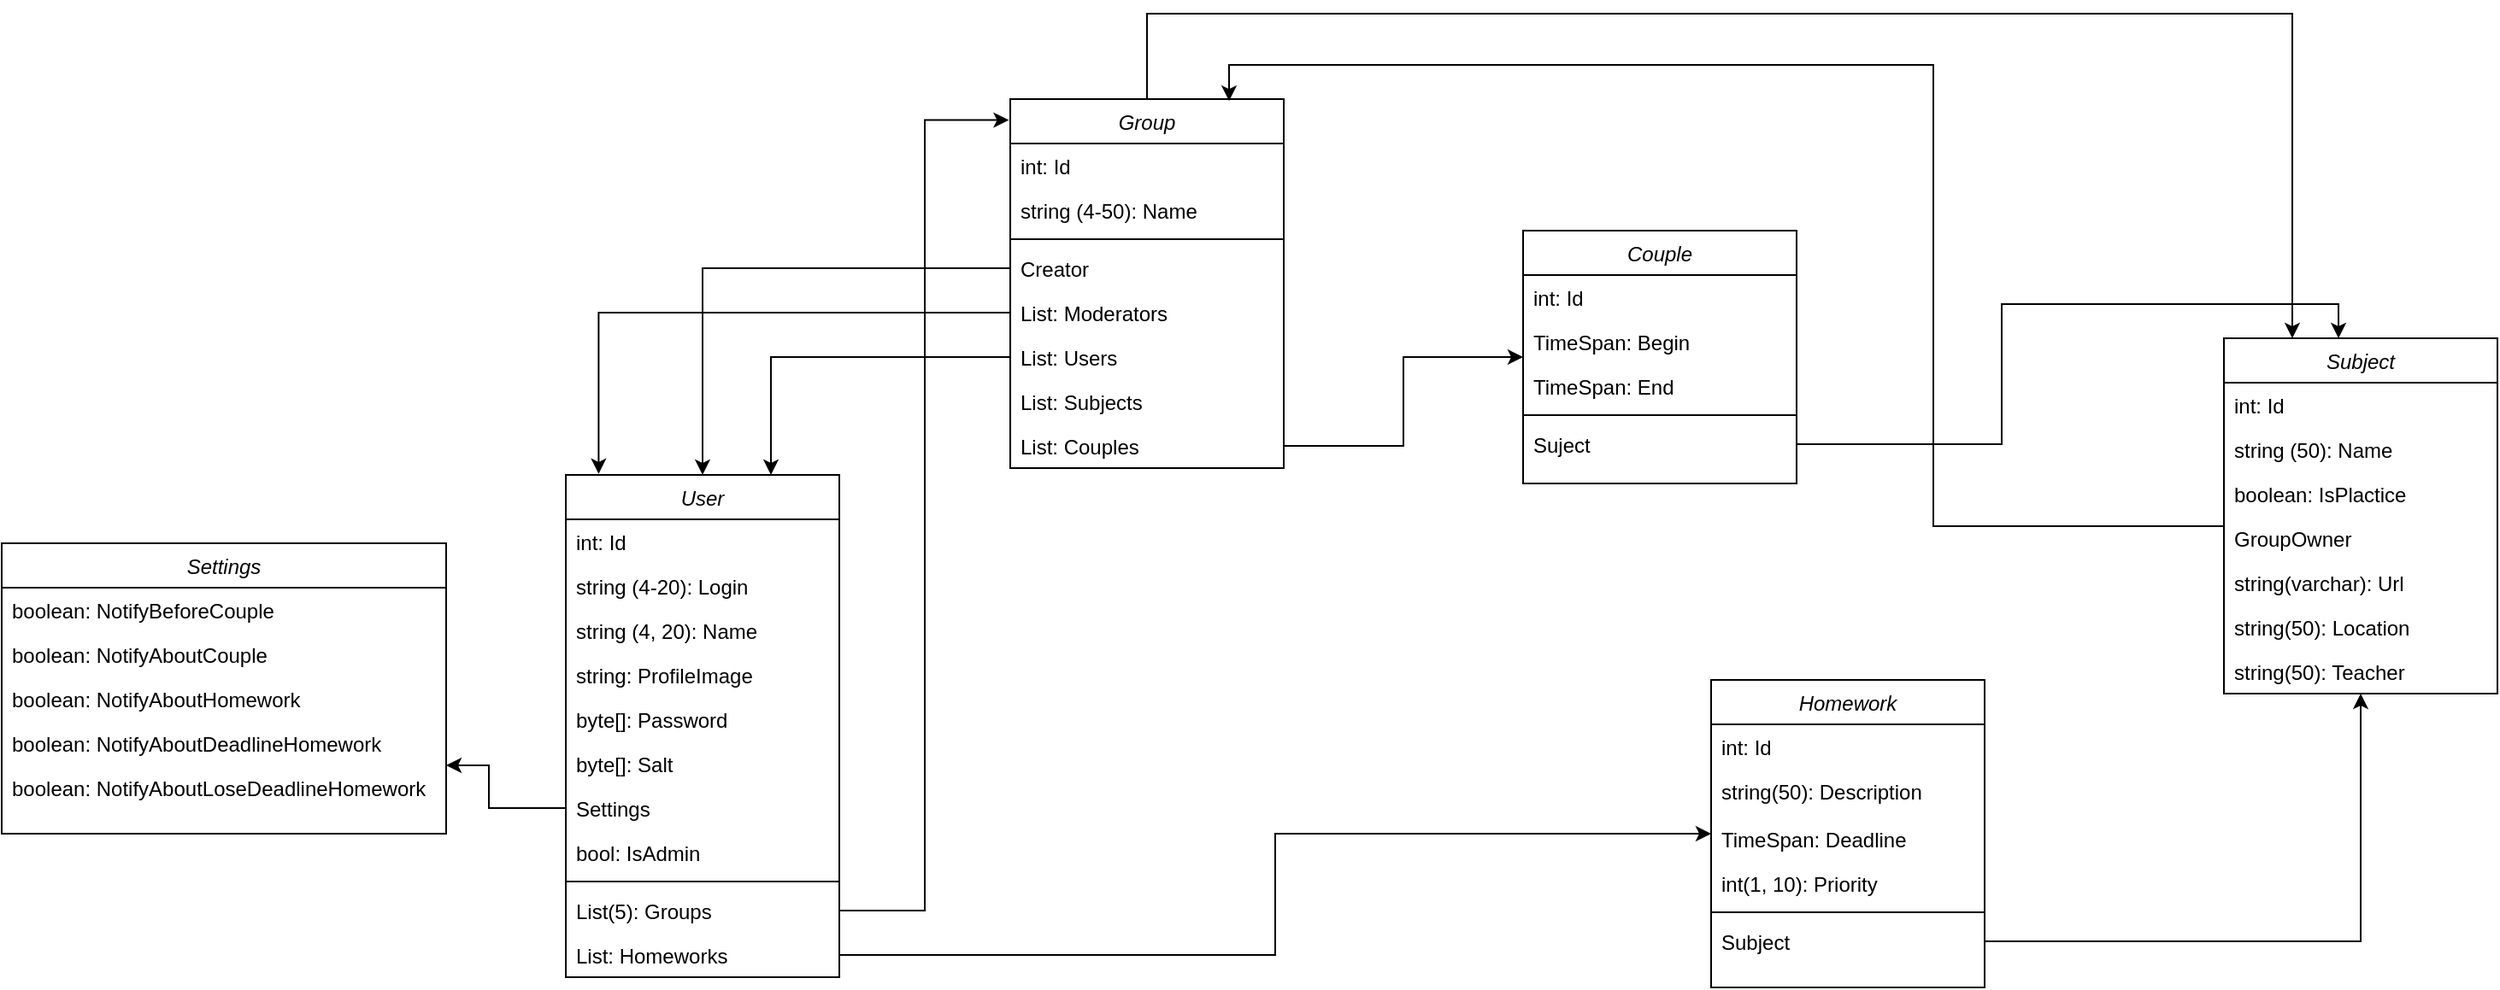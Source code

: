<mxfile version="19.0.3" type="device" pages="2"><diagram id="C5RBs43oDa-KdzZeNtuy" name="Models"><mxGraphModel dx="2997" dy="1363" grid="1" gridSize="10" guides="1" tooltips="1" connect="1" arrows="1" fold="1" page="1" pageScale="1" pageWidth="827" pageHeight="1169" math="0" shadow="0"><root><mxCell id="WIyWlLk6GJQsqaUBKTNV-0"/><mxCell id="WIyWlLk6GJQsqaUBKTNV-1" parent="WIyWlLk6GJQsqaUBKTNV-0"/><mxCell id="yEk_lIOQrv3IRqc7JRg3-6" value="User" style="swimlane;fontStyle=2;align=center;verticalAlign=top;childLayout=stackLayout;horizontal=1;startSize=26;horizontalStack=0;resizeParent=1;resizeLast=0;collapsible=1;marginBottom=0;rounded=0;shadow=0;strokeWidth=1;" parent="WIyWlLk6GJQsqaUBKTNV-1" vertex="1"><mxGeometry x="200" y="390" width="160" height="294" as="geometry"><mxRectangle x="200" y="390" width="160" height="26" as="alternateBounds"/></mxGeometry></mxCell><mxCell id="yusDoFzXJpqcgo4G5azT-31" value="int: Id" style="text;align=left;verticalAlign=top;spacingLeft=4;spacingRight=4;overflow=hidden;rotatable=0;points=[[0,0.5],[1,0.5]];portConstraint=eastwest;" parent="yEk_lIOQrv3IRqc7JRg3-6" vertex="1"><mxGeometry y="26" width="160" height="26" as="geometry"/></mxCell><mxCell id="yusDoFzXJpqcgo4G5azT-0" value="string (4-20): Login" style="text;align=left;verticalAlign=top;spacingLeft=4;spacingRight=4;overflow=hidden;rotatable=0;points=[[0,0.5],[1,0.5]];portConstraint=eastwest;" parent="yEk_lIOQrv3IRqc7JRg3-6" vertex="1"><mxGeometry y="52" width="160" height="26" as="geometry"/></mxCell><mxCell id="yEk_lIOQrv3IRqc7JRg3-7" value="string (4, 20): Name" style="text;align=left;verticalAlign=top;spacingLeft=4;spacingRight=4;overflow=hidden;rotatable=0;points=[[0,0.5],[1,0.5]];portConstraint=eastwest;" parent="yEk_lIOQrv3IRqc7JRg3-6" vertex="1"><mxGeometry y="78" width="160" height="26" as="geometry"/></mxCell><mxCell id="yusDoFzXJpqcgo4G5azT-2" value="string: ProfileImage" style="text;align=left;verticalAlign=top;spacingLeft=4;spacingRight=4;overflow=hidden;rotatable=0;points=[[0,0.5],[1,0.5]];portConstraint=eastwest;" parent="yEk_lIOQrv3IRqc7JRg3-6" vertex="1"><mxGeometry y="104" width="160" height="26" as="geometry"/></mxCell><mxCell id="yusDoFzXJpqcgo4G5azT-1" value="byte[]: Password" style="text;align=left;verticalAlign=top;spacingLeft=4;spacingRight=4;overflow=hidden;rotatable=0;points=[[0,0.5],[1,0.5]];portConstraint=eastwest;" parent="yEk_lIOQrv3IRqc7JRg3-6" vertex="1"><mxGeometry y="130" width="160" height="26" as="geometry"/></mxCell><mxCell id="yusDoFzXJpqcgo4G5azT-3" value="byte[]: Salt" style="text;align=left;verticalAlign=top;spacingLeft=4;spacingRight=4;overflow=hidden;rotatable=0;points=[[0,0.5],[1,0.5]];portConstraint=eastwest;" parent="yEk_lIOQrv3IRqc7JRg3-6" vertex="1"><mxGeometry y="156" width="160" height="26" as="geometry"/></mxCell><mxCell id="yusDoFzXJpqcgo4G5azT-4" value="Settings" style="text;align=left;verticalAlign=top;spacingLeft=4;spacingRight=4;overflow=hidden;rotatable=0;points=[[0,0.5],[1,0.5]];portConstraint=eastwest;" parent="yEk_lIOQrv3IRqc7JRg3-6" vertex="1"><mxGeometry y="182" width="160" height="26" as="geometry"/></mxCell><mxCell id="XwPHuUzH9Fb6vUN_SvJF-0" value="bool: IsAdmin" style="text;align=left;verticalAlign=top;spacingLeft=4;spacingRight=4;overflow=hidden;rotatable=0;points=[[0,0.5],[1,0.5]];portConstraint=eastwest;" parent="yEk_lIOQrv3IRqc7JRg3-6" vertex="1"><mxGeometry y="208" width="160" height="26" as="geometry"/></mxCell><mxCell id="yEk_lIOQrv3IRqc7JRg3-10" value="" style="line;html=1;strokeWidth=1;align=left;verticalAlign=middle;spacingTop=-1;spacingLeft=3;spacingRight=3;rotatable=0;labelPosition=right;points=[];portConstraint=eastwest;" parent="yEk_lIOQrv3IRqc7JRg3-6" vertex="1"><mxGeometry y="234" width="160" height="8" as="geometry"/></mxCell><mxCell id="yEk_lIOQrv3IRqc7JRg3-11" value="List(5): Groups" style="text;align=left;verticalAlign=top;spacingLeft=4;spacingRight=4;overflow=hidden;rotatable=0;points=[[0,0.5],[1,0.5]];portConstraint=eastwest;" parent="yEk_lIOQrv3IRqc7JRg3-6" vertex="1"><mxGeometry y="242" width="160" height="26" as="geometry"/></mxCell><mxCell id="yusDoFzXJpqcgo4G5azT-5" value="List: Homeworks" style="text;align=left;verticalAlign=top;spacingLeft=4;spacingRight=4;overflow=hidden;rotatable=0;points=[[0,0.5],[1,0.5]];portConstraint=eastwest;" parent="yEk_lIOQrv3IRqc7JRg3-6" vertex="1"><mxGeometry y="268" width="160" height="26" as="geometry"/></mxCell><mxCell id="yusDoFzXJpqcgo4G5azT-7" value="Group" style="swimlane;fontStyle=2;align=center;verticalAlign=top;childLayout=stackLayout;horizontal=1;startSize=26;horizontalStack=0;resizeParent=1;resizeLast=0;collapsible=1;marginBottom=0;rounded=0;shadow=0;strokeWidth=1;" parent="WIyWlLk6GJQsqaUBKTNV-1" vertex="1"><mxGeometry x="460" y="170" width="160" height="216" as="geometry"><mxRectangle x="200" y="390" width="160" height="26" as="alternateBounds"/></mxGeometry></mxCell><mxCell id="yusDoFzXJpqcgo4G5azT-33" value="int: Id" style="text;align=left;verticalAlign=top;spacingLeft=4;spacingRight=4;overflow=hidden;rotatable=0;points=[[0,0.5],[1,0.5]];portConstraint=eastwest;" parent="yusDoFzXJpqcgo4G5azT-7" vertex="1"><mxGeometry y="26" width="160" height="26" as="geometry"/></mxCell><mxCell id="yusDoFzXJpqcgo4G5azT-8" value="string (4-50): Name" style="text;align=left;verticalAlign=top;spacingLeft=4;spacingRight=4;overflow=hidden;rotatable=0;points=[[0,0.5],[1,0.5]];portConstraint=eastwest;" parent="yusDoFzXJpqcgo4G5azT-7" vertex="1"><mxGeometry y="52" width="160" height="26" as="geometry"/></mxCell><mxCell id="yusDoFzXJpqcgo4G5azT-14" value="" style="line;html=1;strokeWidth=1;align=left;verticalAlign=middle;spacingTop=-1;spacingLeft=3;spacingRight=3;rotatable=0;labelPosition=right;points=[];portConstraint=eastwest;" parent="yusDoFzXJpqcgo4G5azT-7" vertex="1"><mxGeometry y="78" width="160" height="8" as="geometry"/></mxCell><mxCell id="2oSEmrn8wt5fTNt0HsWX-0" value="Creator" style="text;align=left;verticalAlign=top;spacingLeft=4;spacingRight=4;overflow=hidden;rotatable=0;points=[[0,0.5],[1,0.5]];portConstraint=eastwest;" parent="yusDoFzXJpqcgo4G5azT-7" vertex="1"><mxGeometry y="86" width="160" height="26" as="geometry"/></mxCell><mxCell id="yusDoFzXJpqcgo4G5azT-16" value="List: Moderators" style="text;align=left;verticalAlign=top;spacingLeft=4;spacingRight=4;overflow=hidden;rotatable=0;points=[[0,0.5],[1,0.5]];portConstraint=eastwest;" parent="yusDoFzXJpqcgo4G5azT-7" vertex="1"><mxGeometry y="112" width="160" height="26" as="geometry"/></mxCell><mxCell id="yusDoFzXJpqcgo4G5azT-34" value="List: Users" style="text;align=left;verticalAlign=top;spacingLeft=4;spacingRight=4;overflow=hidden;rotatable=0;points=[[0,0.5],[1,0.5]];portConstraint=eastwest;" parent="yusDoFzXJpqcgo4G5azT-7" vertex="1"><mxGeometry y="138" width="160" height="26" as="geometry"/></mxCell><mxCell id="2oSEmrn8wt5fTNt0HsWX-13" value="List: Subjects" style="text;align=left;verticalAlign=top;spacingLeft=4;spacingRight=4;overflow=hidden;rotatable=0;points=[[0,0.5],[1,0.5]];portConstraint=eastwest;" parent="yusDoFzXJpqcgo4G5azT-7" vertex="1"><mxGeometry y="164" width="160" height="26" as="geometry"/></mxCell><mxCell id="yusDoFzXJpqcgo4G5azT-35" value="List: Couples" style="text;align=left;verticalAlign=top;spacingLeft=4;spacingRight=4;overflow=hidden;rotatable=0;points=[[0,0.5],[1,0.5]];portConstraint=eastwest;" parent="yusDoFzXJpqcgo4G5azT-7" vertex="1"><mxGeometry y="190" width="160" height="26" as="geometry"/></mxCell><mxCell id="yusDoFzXJpqcgo4G5azT-18" style="edgeStyle=orthogonalEdgeStyle;rounded=0;orthogonalLoop=1;jettySize=auto;html=1;entryX=-0.005;entryY=0.057;entryDx=0;entryDy=0;entryPerimeter=0;" parent="WIyWlLk6GJQsqaUBKTNV-1" source="yEk_lIOQrv3IRqc7JRg3-11" target="yusDoFzXJpqcgo4G5azT-7" edge="1"><mxGeometry relative="1" as="geometry"/></mxCell><mxCell id="yusDoFzXJpqcgo4G5azT-19" value="Homework" style="swimlane;fontStyle=2;align=center;verticalAlign=top;childLayout=stackLayout;horizontal=1;startSize=26;horizontalStack=0;resizeParent=1;resizeLast=0;collapsible=1;marginBottom=0;rounded=0;shadow=0;strokeWidth=1;" parent="WIyWlLk6GJQsqaUBKTNV-1" vertex="1"><mxGeometry x="870" y="510" width="160" height="180" as="geometry"><mxRectangle x="200" y="390" width="160" height="26" as="alternateBounds"/></mxGeometry></mxCell><mxCell id="yusDoFzXJpqcgo4G5azT-24" value="int: Id" style="text;align=left;verticalAlign=top;spacingLeft=4;spacingRight=4;overflow=hidden;rotatable=0;points=[[0,0.5],[1,0.5]];portConstraint=eastwest;" parent="yusDoFzXJpqcgo4G5azT-19" vertex="1"><mxGeometry y="26" width="160" height="26" as="geometry"/></mxCell><mxCell id="yusDoFzXJpqcgo4G5azT-58" value="string(50): Description" style="text;align=left;verticalAlign=top;spacingLeft=4;spacingRight=4;overflow=hidden;rotatable=0;points=[[0,0.5],[1,0.5]];portConstraint=eastwest;" parent="yusDoFzXJpqcgo4G5azT-19" vertex="1"><mxGeometry y="52" width="160" height="28" as="geometry"/></mxCell><mxCell id="yusDoFzXJpqcgo4G5azT-59" value="TimeSpan: Deadline" style="text;align=left;verticalAlign=top;spacingLeft=4;spacingRight=4;overflow=hidden;rotatable=0;points=[[0,0.5],[1,0.5]];portConstraint=eastwest;" parent="yusDoFzXJpqcgo4G5azT-19" vertex="1"><mxGeometry y="80" width="160" height="26" as="geometry"/></mxCell><mxCell id="yusDoFzXJpqcgo4G5azT-60" value="int(1, 10): Priority" style="text;align=left;verticalAlign=top;spacingLeft=4;spacingRight=4;overflow=hidden;rotatable=0;points=[[0,0.5],[1,0.5]];portConstraint=eastwest;" parent="yusDoFzXJpqcgo4G5azT-19" vertex="1"><mxGeometry y="106" width="160" height="26" as="geometry"/></mxCell><mxCell id="yusDoFzXJpqcgo4G5azT-26" value="" style="line;html=1;strokeWidth=1;align=left;verticalAlign=middle;spacingTop=-1;spacingLeft=3;spacingRight=3;rotatable=0;labelPosition=right;points=[];portConstraint=eastwest;" parent="yusDoFzXJpqcgo4G5azT-19" vertex="1"><mxGeometry y="132" width="160" height="8" as="geometry"/></mxCell><mxCell id="yusDoFzXJpqcgo4G5azT-28" value="Subject" style="text;align=left;verticalAlign=top;spacingLeft=4;spacingRight=4;overflow=hidden;rotatable=0;points=[[0,0.5],[1,0.5]];portConstraint=eastwest;" parent="yusDoFzXJpqcgo4G5azT-19" vertex="1"><mxGeometry y="140" width="160" height="26" as="geometry"/></mxCell><mxCell id="yusDoFzXJpqcgo4G5azT-30" style="edgeStyle=orthogonalEdgeStyle;rounded=0;orthogonalLoop=1;jettySize=auto;html=1;" parent="WIyWlLk6GJQsqaUBKTNV-1" source="yusDoFzXJpqcgo4G5azT-5" target="yusDoFzXJpqcgo4G5azT-19" edge="1"><mxGeometry relative="1" as="geometry"/></mxCell><mxCell id="yusDoFzXJpqcgo4G5azT-37" value="Couple" style="swimlane;fontStyle=2;align=center;verticalAlign=top;childLayout=stackLayout;horizontal=1;startSize=26;horizontalStack=0;resizeParent=1;resizeLast=0;collapsible=1;marginBottom=0;rounded=0;shadow=0;strokeWidth=1;" parent="WIyWlLk6GJQsqaUBKTNV-1" vertex="1"><mxGeometry x="760" y="247" width="160" height="148" as="geometry"><mxRectangle x="200" y="390" width="160" height="26" as="alternateBounds"/></mxGeometry></mxCell><mxCell id="yusDoFzXJpqcgo4G5azT-38" value="int: Id" style="text;align=left;verticalAlign=top;spacingLeft=4;spacingRight=4;overflow=hidden;rotatable=0;points=[[0,0.5],[1,0.5]];portConstraint=eastwest;" parent="yusDoFzXJpqcgo4G5azT-37" vertex="1"><mxGeometry y="26" width="160" height="26" as="geometry"/></mxCell><mxCell id="yusDoFzXJpqcgo4G5azT-39" value="TimeSpan: Begin" style="text;align=left;verticalAlign=top;spacingLeft=4;spacingRight=4;overflow=hidden;rotatable=0;points=[[0,0.5],[1,0.5]];portConstraint=eastwest;" parent="yusDoFzXJpqcgo4G5azT-37" vertex="1"><mxGeometry y="52" width="160" height="26" as="geometry"/></mxCell><mxCell id="yusDoFzXJpqcgo4G5azT-46" value="TimeSpan: End" style="text;align=left;verticalAlign=top;spacingLeft=4;spacingRight=4;overflow=hidden;rotatable=0;points=[[0,0.5],[1,0.5]];portConstraint=eastwest;" parent="yusDoFzXJpqcgo4G5azT-37" vertex="1"><mxGeometry y="78" width="160" height="26" as="geometry"/></mxCell><mxCell id="yusDoFzXJpqcgo4G5azT-40" value="" style="line;html=1;strokeWidth=1;align=left;verticalAlign=middle;spacingTop=-1;spacingLeft=3;spacingRight=3;rotatable=0;labelPosition=right;points=[];portConstraint=eastwest;" parent="yusDoFzXJpqcgo4G5azT-37" vertex="1"><mxGeometry y="104" width="160" height="8" as="geometry"/></mxCell><mxCell id="yusDoFzXJpqcgo4G5azT-43" value="Suject" style="text;align=left;verticalAlign=top;spacingLeft=4;spacingRight=4;overflow=hidden;rotatable=0;points=[[0,0.5],[1,0.5]];portConstraint=eastwest;" parent="yusDoFzXJpqcgo4G5azT-37" vertex="1"><mxGeometry y="112" width="160" height="26" as="geometry"/></mxCell><mxCell id="yusDoFzXJpqcgo4G5azT-45" style="edgeStyle=orthogonalEdgeStyle;rounded=0;orthogonalLoop=1;jettySize=auto;html=1;" parent="WIyWlLk6GJQsqaUBKTNV-1" source="yusDoFzXJpqcgo4G5azT-35" target="yusDoFzXJpqcgo4G5azT-37" edge="1"><mxGeometry relative="1" as="geometry"/></mxCell><mxCell id="yusDoFzXJpqcgo4G5azT-47" style="edgeStyle=orthogonalEdgeStyle;rounded=0;orthogonalLoop=1;jettySize=auto;html=1;entryX=0.12;entryY=-0.002;entryDx=0;entryDy=0;entryPerimeter=0;" parent="WIyWlLk6GJQsqaUBKTNV-1" source="yusDoFzXJpqcgo4G5azT-16" target="yEk_lIOQrv3IRqc7JRg3-6" edge="1"><mxGeometry relative="1" as="geometry"/></mxCell><mxCell id="yusDoFzXJpqcgo4G5azT-48" style="edgeStyle=orthogonalEdgeStyle;rounded=0;orthogonalLoop=1;jettySize=auto;html=1;entryX=0.75;entryY=0;entryDx=0;entryDy=0;" parent="WIyWlLk6GJQsqaUBKTNV-1" source="yusDoFzXJpqcgo4G5azT-34" target="yEk_lIOQrv3IRqc7JRg3-6" edge="1"><mxGeometry relative="1" as="geometry"/></mxCell><mxCell id="yusDoFzXJpqcgo4G5azT-49" value="Subject" style="swimlane;fontStyle=2;align=center;verticalAlign=top;childLayout=stackLayout;horizontal=1;startSize=26;horizontalStack=0;resizeParent=1;resizeLast=0;collapsible=1;marginBottom=0;rounded=0;shadow=0;strokeWidth=1;" parent="WIyWlLk6GJQsqaUBKTNV-1" vertex="1"><mxGeometry x="1170" y="310" width="160" height="208" as="geometry"><mxRectangle x="200" y="390" width="160" height="26" as="alternateBounds"/></mxGeometry></mxCell><mxCell id="yusDoFzXJpqcgo4G5azT-50" value="int: Id" style="text;align=left;verticalAlign=top;spacingLeft=4;spacingRight=4;overflow=hidden;rotatable=0;points=[[0,0.5],[1,0.5]];portConstraint=eastwest;" parent="yusDoFzXJpqcgo4G5azT-49" vertex="1"><mxGeometry y="26" width="160" height="26" as="geometry"/></mxCell><mxCell id="yusDoFzXJpqcgo4G5azT-51" value="string (50): Name" style="text;align=left;verticalAlign=top;spacingLeft=4;spacingRight=4;overflow=hidden;rotatable=0;points=[[0,0.5],[1,0.5]];portConstraint=eastwest;" parent="yusDoFzXJpqcgo4G5azT-49" vertex="1"><mxGeometry y="52" width="160" height="26" as="geometry"/></mxCell><mxCell id="yusDoFzXJpqcgo4G5azT-57" value="boolean: IsPlactice" style="text;align=left;verticalAlign=top;spacingLeft=4;spacingRight=4;overflow=hidden;rotatable=0;points=[[0,0.5],[1,0.5]];portConstraint=eastwest;" parent="yusDoFzXJpqcgo4G5azT-49" vertex="1"><mxGeometry y="78" width="160" height="26" as="geometry"/></mxCell><mxCell id="2oSEmrn8wt5fTNt0HsWX-9" value="GroupOwner" style="text;align=left;verticalAlign=top;spacingLeft=4;spacingRight=4;overflow=hidden;rotatable=0;points=[[0,0.5],[1,0.5]];portConstraint=eastwest;" parent="yusDoFzXJpqcgo4G5azT-49" vertex="1"><mxGeometry y="104" width="160" height="26" as="geometry"/></mxCell><mxCell id="yusDoFzXJpqcgo4G5azT-52" value="string(varchar): Url" style="text;align=left;verticalAlign=top;spacingLeft=4;spacingRight=4;overflow=hidden;rotatable=0;points=[[0,0.5],[1,0.5]];portConstraint=eastwest;" parent="yusDoFzXJpqcgo4G5azT-49" vertex="1"><mxGeometry y="130" width="160" height="26" as="geometry"/></mxCell><mxCell id="2oSEmrn8wt5fTNt0HsWX-10" value="string(50): Location" style="text;align=left;verticalAlign=top;spacingLeft=4;spacingRight=4;overflow=hidden;rotatable=0;points=[[0,0.5],[1,0.5]];portConstraint=eastwest;" parent="yusDoFzXJpqcgo4G5azT-49" vertex="1"><mxGeometry y="156" width="160" height="26" as="geometry"/></mxCell><mxCell id="2oSEmrn8wt5fTNt0HsWX-12" value="string(50): Teacher" style="text;align=left;verticalAlign=top;spacingLeft=4;spacingRight=4;overflow=hidden;rotatable=0;points=[[0,0.5],[1,0.5]];portConstraint=eastwest;" parent="yusDoFzXJpqcgo4G5azT-49" vertex="1"><mxGeometry y="182" width="160" height="26" as="geometry"/></mxCell><mxCell id="yusDoFzXJpqcgo4G5azT-61" style="edgeStyle=orthogonalEdgeStyle;rounded=0;orthogonalLoop=1;jettySize=auto;html=1;" parent="WIyWlLk6GJQsqaUBKTNV-1" source="yusDoFzXJpqcgo4G5azT-28" target="yusDoFzXJpqcgo4G5azT-49" edge="1"><mxGeometry relative="1" as="geometry"><mxPoint x="1136.64" y="411.936" as="targetPoint"/></mxGeometry></mxCell><mxCell id="yusDoFzXJpqcgo4G5azT-63" value="Settings" style="swimlane;fontStyle=2;align=center;verticalAlign=top;childLayout=stackLayout;horizontal=1;startSize=26;horizontalStack=0;resizeParent=1;resizeLast=0;collapsible=1;marginBottom=0;rounded=0;shadow=0;strokeWidth=1;" parent="WIyWlLk6GJQsqaUBKTNV-1" vertex="1"><mxGeometry x="-130" y="430" width="260" height="170" as="geometry"><mxRectangle x="200" y="390" width="160" height="26" as="alternateBounds"/></mxGeometry></mxCell><mxCell id="yusDoFzXJpqcgo4G5azT-83" value="boolean: NotifyBeforeCouple" style="text;align=left;verticalAlign=top;spacingLeft=4;spacingRight=4;overflow=hidden;rotatable=0;points=[[0,0.5],[1,0.5]];portConstraint=eastwest;" parent="yusDoFzXJpqcgo4G5azT-63" vertex="1"><mxGeometry y="26" width="260" height="26" as="geometry"/></mxCell><mxCell id="yusDoFzXJpqcgo4G5azT-82" value="boolean: NotifyAboutCouple" style="text;align=left;verticalAlign=top;spacingLeft=4;spacingRight=4;overflow=hidden;rotatable=0;points=[[0,0.5],[1,0.5]];portConstraint=eastwest;" parent="yusDoFzXJpqcgo4G5azT-63" vertex="1"><mxGeometry y="52" width="260" height="26" as="geometry"/></mxCell><mxCell id="yusDoFzXJpqcgo4G5azT-81" value="boolean: NotifyAboutHomework" style="text;align=left;verticalAlign=top;spacingLeft=4;spacingRight=4;overflow=hidden;rotatable=0;points=[[0,0.5],[1,0.5]];portConstraint=eastwest;" parent="yusDoFzXJpqcgo4G5azT-63" vertex="1"><mxGeometry y="78" width="260" height="26" as="geometry"/></mxCell><mxCell id="yusDoFzXJpqcgo4G5azT-80" value="boolean: NotifyAboutDeadlineHomework" style="text;align=left;verticalAlign=top;spacingLeft=4;spacingRight=4;overflow=hidden;rotatable=0;points=[[0,0.5],[1,0.5]];portConstraint=eastwest;" parent="yusDoFzXJpqcgo4G5azT-63" vertex="1"><mxGeometry y="104" width="260" height="26" as="geometry"/></mxCell><mxCell id="yusDoFzXJpqcgo4G5azT-64" value="boolean: NotifyAboutLoseDeadlineHomework" style="text;align=left;verticalAlign=top;spacingLeft=4;spacingRight=4;overflow=hidden;rotatable=0;points=[[0,0.5],[1,0.5]];portConstraint=eastwest;" parent="yusDoFzXJpqcgo4G5azT-63" vertex="1"><mxGeometry y="130" width="260" height="26" as="geometry"/></mxCell><mxCell id="yusDoFzXJpqcgo4G5azT-75" style="edgeStyle=orthogonalEdgeStyle;rounded=0;orthogonalLoop=1;jettySize=auto;html=1;entryX=1;entryY=0;entryDx=0;entryDy=0;entryPerimeter=0;" parent="WIyWlLk6GJQsqaUBKTNV-1" source="yusDoFzXJpqcgo4G5azT-4" target="yusDoFzXJpqcgo4G5azT-64" edge="1"><mxGeometry relative="1" as="geometry"><mxPoint x="110" y="585" as="targetPoint"/><Array as="points"><mxPoint x="155" y="585"/><mxPoint x="155" y="560"/></Array></mxGeometry></mxCell><mxCell id="2oSEmrn8wt5fTNt0HsWX-1" style="edgeStyle=orthogonalEdgeStyle;rounded=0;orthogonalLoop=1;jettySize=auto;html=1;entryX=0.5;entryY=0;entryDx=0;entryDy=0;" parent="WIyWlLk6GJQsqaUBKTNV-1" source="2oSEmrn8wt5fTNt0HsWX-0" target="yEk_lIOQrv3IRqc7JRg3-6" edge="1"><mxGeometry relative="1" as="geometry"/></mxCell><mxCell id="2oSEmrn8wt5fTNt0HsWX-5" style="edgeStyle=orthogonalEdgeStyle;rounded=0;orthogonalLoop=1;jettySize=auto;html=1;entryX=0.419;entryY=0;entryDx=0;entryDy=0;entryPerimeter=0;" parent="WIyWlLk6GJQsqaUBKTNV-1" source="yusDoFzXJpqcgo4G5azT-43" target="yusDoFzXJpqcgo4G5azT-49" edge="1"><mxGeometry relative="1" as="geometry"><Array as="points"><mxPoint x="1040" y="372"/><mxPoint x="1040" y="290"/><mxPoint x="1237" y="290"/></Array></mxGeometry></mxCell><mxCell id="2oSEmrn8wt5fTNt0HsWX-11" style="edgeStyle=orthogonalEdgeStyle;rounded=0;orthogonalLoop=1;jettySize=auto;html=1;entryX=0.8;entryY=0.005;entryDx=0;entryDy=0;entryPerimeter=0;" parent="WIyWlLk6GJQsqaUBKTNV-1" source="2oSEmrn8wt5fTNt0HsWX-9" target="yusDoFzXJpqcgo4G5azT-7" edge="1"><mxGeometry relative="1" as="geometry"><Array as="points"><mxPoint x="1000" y="420"/><mxPoint x="1000" y="150"/><mxPoint x="588" y="150"/></Array></mxGeometry></mxCell><mxCell id="2oSEmrn8wt5fTNt0HsWX-14" style="edgeStyle=orthogonalEdgeStyle;rounded=0;orthogonalLoop=1;jettySize=auto;html=1;entryX=0.25;entryY=0;entryDx=0;entryDy=0;exitX=0.5;exitY=0;exitDx=0;exitDy=0;" parent="WIyWlLk6GJQsqaUBKTNV-1" source="yusDoFzXJpqcgo4G5azT-7" target="yusDoFzXJpqcgo4G5azT-49" edge="1"><mxGeometry relative="1" as="geometry"><Array as="points"><mxPoint x="540" y="120"/><mxPoint x="1210" y="120"/></Array></mxGeometry></mxCell></root></mxGraphModel></diagram><diagram id="IlpNsg7_JDu5tyx6d3mg" name="DAL DIagram"><mxGraphModel dx="3790" dy="779" grid="1" gridSize="10" guides="1" tooltips="1" connect="1" arrows="1" fold="1" page="1" pageScale="1" pageWidth="850" pageHeight="1100" math="0" shadow="0"><root><mxCell id="0"/><mxCell id="1" parent="0"/><mxCell id="w0FdjClVxvvdmwzHyriI-2" value="" style="edgeStyle=orthogonalEdgeStyle;rounded=0;orthogonalLoop=1;jettySize=auto;html=1;" edge="1" parent="1" source="5V67KoUilJ54sq3UZOAD-31" target="w0FdjClVxvvdmwzHyriI-1"><mxGeometry relative="1" as="geometry"/></mxCell><mxCell id="5V67KoUilJ54sq3UZOAD-31" value="EF" style="verticalAlign=top;align=left;spacingTop=8;spacingLeft=2;spacingRight=12;shape=cube;size=10;direction=south;fontStyle=4;html=1;" parent="1" vertex="1"><mxGeometry x="-1020" y="820" width="570" height="530" as="geometry"/></mxCell><mxCell id="5V67KoUilJ54sq3UZOAD-30" style="edgeStyle=orthogonalEdgeStyle;rounded=0;orthogonalLoop=1;jettySize=auto;html=1;" parent="1" source="5V67KoUilJ54sq3UZOAD-5" target="5V67KoUilJ54sq3UZOAD-9" edge="1"><mxGeometry relative="1" as="geometry"/></mxCell><mxCell id="5V67KoUilJ54sq3UZOAD-5" value="SheldueContext" style="swimlane;fontStyle=1;align=center;verticalAlign=top;childLayout=stackLayout;horizontal=1;startSize=26;horizontalStack=0;resizeParent=1;resizeParentMax=0;resizeLast=0;collapsible=1;marginBottom=0;" parent="1" vertex="1"><mxGeometry x="-825" y="860" width="210" height="190" as="geometry"/></mxCell><mxCell id="5V67KoUilJ54sq3UZOAD-6" value="+ Users: DbSet&lt;User&gt;" style="text;strokeColor=none;fillColor=none;align=left;verticalAlign=top;spacingLeft=4;spacingRight=4;overflow=hidden;rotatable=0;points=[[0,0.5],[1,0.5]];portConstraint=eastwest;" parent="5V67KoUilJ54sq3UZOAD-5" vertex="1"><mxGeometry y="26" width="210" height="26" as="geometry"/></mxCell><mxCell id="5V67KoUilJ54sq3UZOAD-26" value="+ Groups: DbSet&lt;Group&gt;" style="text;strokeColor=none;fillColor=none;align=left;verticalAlign=top;spacingLeft=4;spacingRight=4;overflow=hidden;rotatable=0;points=[[0,0.5],[1,0.5]];portConstraint=eastwest;" parent="5V67KoUilJ54sq3UZOAD-5" vertex="1"><mxGeometry y="52" width="210" height="26" as="geometry"/></mxCell><mxCell id="5V67KoUilJ54sq3UZOAD-27" value="+ Couples: DbSet&lt;Couple&gt;" style="text;strokeColor=none;fillColor=none;align=left;verticalAlign=top;spacingLeft=4;spacingRight=4;overflow=hidden;rotatable=0;points=[[0,0.5],[1,0.5]];portConstraint=eastwest;" parent="5V67KoUilJ54sq3UZOAD-5" vertex="1"><mxGeometry y="78" width="210" height="26" as="geometry"/></mxCell><mxCell id="5V67KoUilJ54sq3UZOAD-28" value="+ Subjects: DbSet&lt;Subject&gt;" style="text;strokeColor=none;fillColor=none;align=left;verticalAlign=top;spacingLeft=4;spacingRight=4;overflow=hidden;rotatable=0;points=[[0,0.5],[1,0.5]];portConstraint=eastwest;" parent="5V67KoUilJ54sq3UZOAD-5" vertex="1"><mxGeometry y="104" width="210" height="26" as="geometry"/></mxCell><mxCell id="5V67KoUilJ54sq3UZOAD-29" value="+ Homeworks: DbSet&lt;Homework&gt;" style="text;strokeColor=none;fillColor=none;align=left;verticalAlign=top;spacingLeft=4;spacingRight=4;overflow=hidden;rotatable=0;points=[[0,0.5],[1,0.5]];portConstraint=eastwest;" parent="5V67KoUilJ54sq3UZOAD-5" vertex="1"><mxGeometry y="130" width="210" height="26" as="geometry"/></mxCell><mxCell id="5V67KoUilJ54sq3UZOAD-7" value="" style="line;strokeWidth=1;fillColor=none;align=left;verticalAlign=middle;spacingTop=-1;spacingLeft=3;spacingRight=3;rotatable=0;labelPosition=right;points=[];portConstraint=eastwest;" parent="5V67KoUilJ54sq3UZOAD-5" vertex="1"><mxGeometry y="156" width="210" height="8" as="geometry"/></mxCell><mxCell id="5V67KoUilJ54sq3UZOAD-8" value="+ method(type): type" style="text;strokeColor=none;fillColor=none;align=left;verticalAlign=top;spacingLeft=4;spacingRight=4;overflow=hidden;rotatable=0;points=[[0,0.5],[1,0.5]];portConstraint=eastwest;" parent="5V67KoUilJ54sq3UZOAD-5" vertex="1"><mxGeometry y="164" width="210" height="26" as="geometry"/></mxCell><mxCell id="5V67KoUilJ54sq3UZOAD-9" value="EFCore" style="shape=folder;fontStyle=1;spacingTop=10;tabWidth=40;tabHeight=14;tabPosition=left;html=1;" parent="1" vertex="1"><mxGeometry x="-995" y="930" width="70" height="50" as="geometry"/></mxCell><mxCell id="5V67KoUilJ54sq3UZOAD-10" value="ContextFactory&lt;TDbContext&gt;" style="swimlane;fontStyle=1;align=center;verticalAlign=top;childLayout=stackLayout;horizontal=1;startSize=26;horizontalStack=0;resizeParent=1;resizeParentMax=0;resizeLast=0;collapsible=1;marginBottom=0;" parent="1" vertex="1"><mxGeometry x="-840" y="1110" width="300" height="86" as="geometry"/></mxCell><mxCell id="5V67KoUilJ54sq3UZOAD-11" value="+ ConnectionString: String" style="text;strokeColor=none;fillColor=none;align=left;verticalAlign=top;spacingLeft=4;spacingRight=4;overflow=hidden;rotatable=0;points=[[0,0.5],[1,0.5]];portConstraint=eastwest;" parent="5V67KoUilJ54sq3UZOAD-10" vertex="1"><mxGeometry y="26" width="300" height="26" as="geometry"/></mxCell><mxCell id="5V67KoUilJ54sq3UZOAD-12" value="" style="line;strokeWidth=1;fillColor=none;align=left;verticalAlign=middle;spacingTop=-1;spacingLeft=3;spacingRight=3;rotatable=0;labelPosition=right;points=[];portConstraint=eastwest;" parent="5V67KoUilJ54sq3UZOAD-10" vertex="1"><mxGeometry y="52" width="300" height="8" as="geometry"/></mxCell><mxCell id="5V67KoUilJ54sq3UZOAD-13" value="+ CreateOptions(): DbContextOptions&lt;TDbContext&gt;" style="text;strokeColor=none;fillColor=none;align=left;verticalAlign=top;spacingLeft=4;spacingRight=4;overflow=hidden;rotatable=0;points=[[0,0.5],[1,0.5]];portConstraint=eastwest;" parent="5V67KoUilJ54sq3UZOAD-10" vertex="1"><mxGeometry y="60" width="300" height="26" as="geometry"/></mxCell><mxCell id="5V67KoUilJ54sq3UZOAD-22" style="edgeStyle=orthogonalEdgeStyle;rounded=0;orthogonalLoop=1;jettySize=auto;html=1;" parent="1" source="5V67KoUilJ54sq3UZOAD-16" target="5V67KoUilJ54sq3UZOAD-10" edge="1"><mxGeometry relative="1" as="geometry"/></mxCell><mxCell id="5V67KoUilJ54sq3UZOAD-25" style="edgeStyle=orthogonalEdgeStyle;rounded=0;orthogonalLoop=1;jettySize=auto;html=1;" parent="1" source="5V67KoUilJ54sq3UZOAD-16" target="5V67KoUilJ54sq3UZOAD-23" edge="1"><mxGeometry relative="1" as="geometry"/></mxCell><mxCell id="5V67KoUilJ54sq3UZOAD-16" value="ScheduleSqlLiteFactory : ContextFactory&lt;ScheduleContext&gt;" style="swimlane;fontStyle=1;align=center;verticalAlign=top;childLayout=stackLayout;horizontal=1;startSize=26;horizontalStack=0;resizeParent=1;resizeParentMax=0;resizeLast=0;collapsible=1;marginBottom=0;" parent="1" vertex="1"><mxGeometry x="-875" y="1260" width="370" height="52" as="geometry"/></mxCell><mxCell id="5V67KoUilJ54sq3UZOAD-19" value="+ override CreateOptions(): DbContextOptions&lt;ScheduleContext&gt;" style="text;strokeColor=none;fillColor=none;align=left;verticalAlign=top;spacingLeft=4;spacingRight=4;overflow=hidden;rotatable=0;points=[[0,0.5],[1,0.5]];portConstraint=eastwest;" parent="5V67KoUilJ54sq3UZOAD-16" vertex="1"><mxGeometry y="26" width="370" height="26" as="geometry"/></mxCell><mxCell id="5V67KoUilJ54sq3UZOAD-23" value="EF SqlLite" style="shape=folder;fontStyle=1;spacingTop=10;tabWidth=40;tabHeight=14;tabPosition=left;html=1;" parent="1" vertex="1"><mxGeometry x="-995" y="1261" width="80" height="50" as="geometry"/></mxCell><mxCell id="w0FdjClVxvvdmwzHyriI-1" value="Models" style="verticalAlign=top;align=left;spacingTop=8;spacingLeft=2;spacingRight=12;shape=cube;size=10;direction=south;fontStyle=4;html=1;" vertex="1" parent="1"><mxGeometry x="-1740" y="10" width="1550" height="690" as="geometry"/></mxCell><mxCell id="Uie6FhtoaoW3AzCpUqBT-1" value="User" style="swimlane;fontStyle=2;align=center;verticalAlign=top;childLayout=stackLayout;horizontal=1;startSize=26;horizontalStack=0;resizeParent=1;resizeLast=0;collapsible=1;marginBottom=0;rounded=0;shadow=0;strokeWidth=1;" vertex="1" parent="1"><mxGeometry x="-1390" y="310" width="160" height="294" as="geometry"><mxRectangle x="200" y="390" width="160" height="26" as="alternateBounds"/></mxGeometry></mxCell><mxCell id="Uie6FhtoaoW3AzCpUqBT-2" value="int: Id" style="text;align=left;verticalAlign=top;spacingLeft=4;spacingRight=4;overflow=hidden;rotatable=0;points=[[0,0.5],[1,0.5]];portConstraint=eastwest;" vertex="1" parent="Uie6FhtoaoW3AzCpUqBT-1"><mxGeometry y="26" width="160" height="26" as="geometry"/></mxCell><mxCell id="Uie6FhtoaoW3AzCpUqBT-3" value="string (4-20): Login" style="text;align=left;verticalAlign=top;spacingLeft=4;spacingRight=4;overflow=hidden;rotatable=0;points=[[0,0.5],[1,0.5]];portConstraint=eastwest;" vertex="1" parent="Uie6FhtoaoW3AzCpUqBT-1"><mxGeometry y="52" width="160" height="26" as="geometry"/></mxCell><mxCell id="Uie6FhtoaoW3AzCpUqBT-4" value="string (4, 20): Name" style="text;align=left;verticalAlign=top;spacingLeft=4;spacingRight=4;overflow=hidden;rotatable=0;points=[[0,0.5],[1,0.5]];portConstraint=eastwest;" vertex="1" parent="Uie6FhtoaoW3AzCpUqBT-1"><mxGeometry y="78" width="160" height="26" as="geometry"/></mxCell><mxCell id="Uie6FhtoaoW3AzCpUqBT-5" value="string: ProfileImage" style="text;align=left;verticalAlign=top;spacingLeft=4;spacingRight=4;overflow=hidden;rotatable=0;points=[[0,0.5],[1,0.5]];portConstraint=eastwest;" vertex="1" parent="Uie6FhtoaoW3AzCpUqBT-1"><mxGeometry y="104" width="160" height="26" as="geometry"/></mxCell><mxCell id="Uie6FhtoaoW3AzCpUqBT-6" value="byte[]: Password" style="text;align=left;verticalAlign=top;spacingLeft=4;spacingRight=4;overflow=hidden;rotatable=0;points=[[0,0.5],[1,0.5]];portConstraint=eastwest;" vertex="1" parent="Uie6FhtoaoW3AzCpUqBT-1"><mxGeometry y="130" width="160" height="26" as="geometry"/></mxCell><mxCell id="Uie6FhtoaoW3AzCpUqBT-7" value="byte[]: Salt" style="text;align=left;verticalAlign=top;spacingLeft=4;spacingRight=4;overflow=hidden;rotatable=0;points=[[0,0.5],[1,0.5]];portConstraint=eastwest;" vertex="1" parent="Uie6FhtoaoW3AzCpUqBT-1"><mxGeometry y="156" width="160" height="26" as="geometry"/></mxCell><mxCell id="Uie6FhtoaoW3AzCpUqBT-8" value="Settings" style="text;align=left;verticalAlign=top;spacingLeft=4;spacingRight=4;overflow=hidden;rotatable=0;points=[[0,0.5],[1,0.5]];portConstraint=eastwest;" vertex="1" parent="Uie6FhtoaoW3AzCpUqBT-1"><mxGeometry y="182" width="160" height="26" as="geometry"/></mxCell><mxCell id="Uie6FhtoaoW3AzCpUqBT-9" value="bool: IsAdmin" style="text;align=left;verticalAlign=top;spacingLeft=4;spacingRight=4;overflow=hidden;rotatable=0;points=[[0,0.5],[1,0.5]];portConstraint=eastwest;" vertex="1" parent="Uie6FhtoaoW3AzCpUqBT-1"><mxGeometry y="208" width="160" height="26" as="geometry"/></mxCell><mxCell id="Uie6FhtoaoW3AzCpUqBT-10" value="" style="line;html=1;strokeWidth=1;align=left;verticalAlign=middle;spacingTop=-1;spacingLeft=3;spacingRight=3;rotatable=0;labelPosition=right;points=[];portConstraint=eastwest;" vertex="1" parent="Uie6FhtoaoW3AzCpUqBT-1"><mxGeometry y="234" width="160" height="8" as="geometry"/></mxCell><mxCell id="Uie6FhtoaoW3AzCpUqBT-11" value="List(5): Groups" style="text;align=left;verticalAlign=top;spacingLeft=4;spacingRight=4;overflow=hidden;rotatable=0;points=[[0,0.5],[1,0.5]];portConstraint=eastwest;" vertex="1" parent="Uie6FhtoaoW3AzCpUqBT-1"><mxGeometry y="242" width="160" height="26" as="geometry"/></mxCell><mxCell id="Uie6FhtoaoW3AzCpUqBT-12" value="List: Homeworks" style="text;align=left;verticalAlign=top;spacingLeft=4;spacingRight=4;overflow=hidden;rotatable=0;points=[[0,0.5],[1,0.5]];portConstraint=eastwest;" vertex="1" parent="Uie6FhtoaoW3AzCpUqBT-1"><mxGeometry y="268" width="160" height="26" as="geometry"/></mxCell><mxCell id="Uie6FhtoaoW3AzCpUqBT-13" value="Group" style="swimlane;fontStyle=2;align=center;verticalAlign=top;childLayout=stackLayout;horizontal=1;startSize=26;horizontalStack=0;resizeParent=1;resizeLast=0;collapsible=1;marginBottom=0;rounded=0;shadow=0;strokeWidth=1;" vertex="1" parent="1"><mxGeometry x="-1130" y="90" width="160" height="216" as="geometry"><mxRectangle x="200" y="390" width="160" height="26" as="alternateBounds"/></mxGeometry></mxCell><mxCell id="Uie6FhtoaoW3AzCpUqBT-14" value="int: Id" style="text;align=left;verticalAlign=top;spacingLeft=4;spacingRight=4;overflow=hidden;rotatable=0;points=[[0,0.5],[1,0.5]];portConstraint=eastwest;" vertex="1" parent="Uie6FhtoaoW3AzCpUqBT-13"><mxGeometry y="26" width="160" height="26" as="geometry"/></mxCell><mxCell id="Uie6FhtoaoW3AzCpUqBT-15" value="string (4-50): Name" style="text;align=left;verticalAlign=top;spacingLeft=4;spacingRight=4;overflow=hidden;rotatable=0;points=[[0,0.5],[1,0.5]];portConstraint=eastwest;" vertex="1" parent="Uie6FhtoaoW3AzCpUqBT-13"><mxGeometry y="52" width="160" height="26" as="geometry"/></mxCell><mxCell id="Uie6FhtoaoW3AzCpUqBT-16" value="" style="line;html=1;strokeWidth=1;align=left;verticalAlign=middle;spacingTop=-1;spacingLeft=3;spacingRight=3;rotatable=0;labelPosition=right;points=[];portConstraint=eastwest;" vertex="1" parent="Uie6FhtoaoW3AzCpUqBT-13"><mxGeometry y="78" width="160" height="8" as="geometry"/></mxCell><mxCell id="Uie6FhtoaoW3AzCpUqBT-17" value="Creator" style="text;align=left;verticalAlign=top;spacingLeft=4;spacingRight=4;overflow=hidden;rotatable=0;points=[[0,0.5],[1,0.5]];portConstraint=eastwest;" vertex="1" parent="Uie6FhtoaoW3AzCpUqBT-13"><mxGeometry y="86" width="160" height="26" as="geometry"/></mxCell><mxCell id="Uie6FhtoaoW3AzCpUqBT-18" value="List: Moderators" style="text;align=left;verticalAlign=top;spacingLeft=4;spacingRight=4;overflow=hidden;rotatable=0;points=[[0,0.5],[1,0.5]];portConstraint=eastwest;" vertex="1" parent="Uie6FhtoaoW3AzCpUqBT-13"><mxGeometry y="112" width="160" height="26" as="geometry"/></mxCell><mxCell id="Uie6FhtoaoW3AzCpUqBT-19" value="List: Users" style="text;align=left;verticalAlign=top;spacingLeft=4;spacingRight=4;overflow=hidden;rotatable=0;points=[[0,0.5],[1,0.5]];portConstraint=eastwest;" vertex="1" parent="Uie6FhtoaoW3AzCpUqBT-13"><mxGeometry y="138" width="160" height="26" as="geometry"/></mxCell><mxCell id="Uie6FhtoaoW3AzCpUqBT-20" value="List: Subjects" style="text;align=left;verticalAlign=top;spacingLeft=4;spacingRight=4;overflow=hidden;rotatable=0;points=[[0,0.5],[1,0.5]];portConstraint=eastwest;" vertex="1" parent="Uie6FhtoaoW3AzCpUqBT-13"><mxGeometry y="164" width="160" height="26" as="geometry"/></mxCell><mxCell id="Uie6FhtoaoW3AzCpUqBT-21" value="List: Couples" style="text;align=left;verticalAlign=top;spacingLeft=4;spacingRight=4;overflow=hidden;rotatable=0;points=[[0,0.5],[1,0.5]];portConstraint=eastwest;" vertex="1" parent="Uie6FhtoaoW3AzCpUqBT-13"><mxGeometry y="190" width="160" height="26" as="geometry"/></mxCell><mxCell id="Uie6FhtoaoW3AzCpUqBT-22" style="edgeStyle=orthogonalEdgeStyle;rounded=0;orthogonalLoop=1;jettySize=auto;html=1;entryX=-0.005;entryY=0.057;entryDx=0;entryDy=0;entryPerimeter=0;" edge="1" parent="1" source="Uie6FhtoaoW3AzCpUqBT-11" target="Uie6FhtoaoW3AzCpUqBT-13"><mxGeometry relative="1" as="geometry"/></mxCell><mxCell id="Uie6FhtoaoW3AzCpUqBT-23" value="Homework" style="swimlane;fontStyle=2;align=center;verticalAlign=top;childLayout=stackLayout;horizontal=1;startSize=26;horizontalStack=0;resizeParent=1;resizeLast=0;collapsible=1;marginBottom=0;rounded=0;shadow=0;strokeWidth=1;" vertex="1" parent="1"><mxGeometry x="-720" y="430" width="160" height="180" as="geometry"><mxRectangle x="200" y="390" width="160" height="26" as="alternateBounds"/></mxGeometry></mxCell><mxCell id="Uie6FhtoaoW3AzCpUqBT-24" value="int: Id" style="text;align=left;verticalAlign=top;spacingLeft=4;spacingRight=4;overflow=hidden;rotatable=0;points=[[0,0.5],[1,0.5]];portConstraint=eastwest;" vertex="1" parent="Uie6FhtoaoW3AzCpUqBT-23"><mxGeometry y="26" width="160" height="26" as="geometry"/></mxCell><mxCell id="Uie6FhtoaoW3AzCpUqBT-25" value="string(50): Description" style="text;align=left;verticalAlign=top;spacingLeft=4;spacingRight=4;overflow=hidden;rotatable=0;points=[[0,0.5],[1,0.5]];portConstraint=eastwest;" vertex="1" parent="Uie6FhtoaoW3AzCpUqBT-23"><mxGeometry y="52" width="160" height="28" as="geometry"/></mxCell><mxCell id="Uie6FhtoaoW3AzCpUqBT-26" value="TimeSpan: Deadline" style="text;align=left;verticalAlign=top;spacingLeft=4;spacingRight=4;overflow=hidden;rotatable=0;points=[[0,0.5],[1,0.5]];portConstraint=eastwest;" vertex="1" parent="Uie6FhtoaoW3AzCpUqBT-23"><mxGeometry y="80" width="160" height="26" as="geometry"/></mxCell><mxCell id="Uie6FhtoaoW3AzCpUqBT-27" value="int(1, 10): Priority" style="text;align=left;verticalAlign=top;spacingLeft=4;spacingRight=4;overflow=hidden;rotatable=0;points=[[0,0.5],[1,0.5]];portConstraint=eastwest;" vertex="1" parent="Uie6FhtoaoW3AzCpUqBT-23"><mxGeometry y="106" width="160" height="26" as="geometry"/></mxCell><mxCell id="Uie6FhtoaoW3AzCpUqBT-28" value="" style="line;html=1;strokeWidth=1;align=left;verticalAlign=middle;spacingTop=-1;spacingLeft=3;spacingRight=3;rotatable=0;labelPosition=right;points=[];portConstraint=eastwest;" vertex="1" parent="Uie6FhtoaoW3AzCpUqBT-23"><mxGeometry y="132" width="160" height="8" as="geometry"/></mxCell><mxCell id="Uie6FhtoaoW3AzCpUqBT-29" value="Subject" style="text;align=left;verticalAlign=top;spacingLeft=4;spacingRight=4;overflow=hidden;rotatable=0;points=[[0,0.5],[1,0.5]];portConstraint=eastwest;" vertex="1" parent="Uie6FhtoaoW3AzCpUqBT-23"><mxGeometry y="140" width="160" height="26" as="geometry"/></mxCell><mxCell id="Uie6FhtoaoW3AzCpUqBT-30" style="edgeStyle=orthogonalEdgeStyle;rounded=0;orthogonalLoop=1;jettySize=auto;html=1;" edge="1" parent="1" source="Uie6FhtoaoW3AzCpUqBT-12" target="Uie6FhtoaoW3AzCpUqBT-23"><mxGeometry relative="1" as="geometry"/></mxCell><mxCell id="Uie6FhtoaoW3AzCpUqBT-31" value="Couple" style="swimlane;fontStyle=2;align=center;verticalAlign=top;childLayout=stackLayout;horizontal=1;startSize=26;horizontalStack=0;resizeParent=1;resizeLast=0;collapsible=1;marginBottom=0;rounded=0;shadow=0;strokeWidth=1;" vertex="1" parent="1"><mxGeometry x="-830" y="167" width="160" height="148" as="geometry"><mxRectangle x="200" y="390" width="160" height="26" as="alternateBounds"/></mxGeometry></mxCell><mxCell id="Uie6FhtoaoW3AzCpUqBT-32" value="int: Id" style="text;align=left;verticalAlign=top;spacingLeft=4;spacingRight=4;overflow=hidden;rotatable=0;points=[[0,0.5],[1,0.5]];portConstraint=eastwest;" vertex="1" parent="Uie6FhtoaoW3AzCpUqBT-31"><mxGeometry y="26" width="160" height="26" as="geometry"/></mxCell><mxCell id="Uie6FhtoaoW3AzCpUqBT-33" value="TimeSpan: Begin" style="text;align=left;verticalAlign=top;spacingLeft=4;spacingRight=4;overflow=hidden;rotatable=0;points=[[0,0.5],[1,0.5]];portConstraint=eastwest;" vertex="1" parent="Uie6FhtoaoW3AzCpUqBT-31"><mxGeometry y="52" width="160" height="26" as="geometry"/></mxCell><mxCell id="Uie6FhtoaoW3AzCpUqBT-34" value="TimeSpan: End" style="text;align=left;verticalAlign=top;spacingLeft=4;spacingRight=4;overflow=hidden;rotatable=0;points=[[0,0.5],[1,0.5]];portConstraint=eastwest;" vertex="1" parent="Uie6FhtoaoW3AzCpUqBT-31"><mxGeometry y="78" width="160" height="26" as="geometry"/></mxCell><mxCell id="Uie6FhtoaoW3AzCpUqBT-35" value="" style="line;html=1;strokeWidth=1;align=left;verticalAlign=middle;spacingTop=-1;spacingLeft=3;spacingRight=3;rotatable=0;labelPosition=right;points=[];portConstraint=eastwest;" vertex="1" parent="Uie6FhtoaoW3AzCpUqBT-31"><mxGeometry y="104" width="160" height="8" as="geometry"/></mxCell><mxCell id="Uie6FhtoaoW3AzCpUqBT-36" value="Suject" style="text;align=left;verticalAlign=top;spacingLeft=4;spacingRight=4;overflow=hidden;rotatable=0;points=[[0,0.5],[1,0.5]];portConstraint=eastwest;" vertex="1" parent="Uie6FhtoaoW3AzCpUqBT-31"><mxGeometry y="112" width="160" height="26" as="geometry"/></mxCell><mxCell id="Uie6FhtoaoW3AzCpUqBT-37" style="edgeStyle=orthogonalEdgeStyle;rounded=0;orthogonalLoop=1;jettySize=auto;html=1;" edge="1" parent="1" source="Uie6FhtoaoW3AzCpUqBT-21" target="Uie6FhtoaoW3AzCpUqBT-31"><mxGeometry relative="1" as="geometry"/></mxCell><mxCell id="Uie6FhtoaoW3AzCpUqBT-38" style="edgeStyle=orthogonalEdgeStyle;rounded=0;orthogonalLoop=1;jettySize=auto;html=1;entryX=0.12;entryY=-0.002;entryDx=0;entryDy=0;entryPerimeter=0;" edge="1" parent="1" source="Uie6FhtoaoW3AzCpUqBT-18" target="Uie6FhtoaoW3AzCpUqBT-1"><mxGeometry relative="1" as="geometry"/></mxCell><mxCell id="Uie6FhtoaoW3AzCpUqBT-39" style="edgeStyle=orthogonalEdgeStyle;rounded=0;orthogonalLoop=1;jettySize=auto;html=1;entryX=0.75;entryY=0;entryDx=0;entryDy=0;" edge="1" parent="1" source="Uie6FhtoaoW3AzCpUqBT-19" target="Uie6FhtoaoW3AzCpUqBT-1"><mxGeometry relative="1" as="geometry"/></mxCell><mxCell id="Uie6FhtoaoW3AzCpUqBT-40" value="Subject" style="swimlane;fontStyle=2;align=center;verticalAlign=top;childLayout=stackLayout;horizontal=1;startSize=26;horizontalStack=0;resizeParent=1;resizeLast=0;collapsible=1;marginBottom=0;rounded=0;shadow=0;strokeWidth=1;" vertex="1" parent="1"><mxGeometry x="-420" y="230" width="160" height="208" as="geometry"><mxRectangle x="200" y="390" width="160" height="26" as="alternateBounds"/></mxGeometry></mxCell><mxCell id="Uie6FhtoaoW3AzCpUqBT-41" value="int: Id" style="text;align=left;verticalAlign=top;spacingLeft=4;spacingRight=4;overflow=hidden;rotatable=0;points=[[0,0.5],[1,0.5]];portConstraint=eastwest;" vertex="1" parent="Uie6FhtoaoW3AzCpUqBT-40"><mxGeometry y="26" width="160" height="26" as="geometry"/></mxCell><mxCell id="Uie6FhtoaoW3AzCpUqBT-42" value="string (50): Name" style="text;align=left;verticalAlign=top;spacingLeft=4;spacingRight=4;overflow=hidden;rotatable=0;points=[[0,0.5],[1,0.5]];portConstraint=eastwest;" vertex="1" parent="Uie6FhtoaoW3AzCpUqBT-40"><mxGeometry y="52" width="160" height="26" as="geometry"/></mxCell><mxCell id="Uie6FhtoaoW3AzCpUqBT-43" value="boolean: IsPlactice" style="text;align=left;verticalAlign=top;spacingLeft=4;spacingRight=4;overflow=hidden;rotatable=0;points=[[0,0.5],[1,0.5]];portConstraint=eastwest;" vertex="1" parent="Uie6FhtoaoW3AzCpUqBT-40"><mxGeometry y="78" width="160" height="26" as="geometry"/></mxCell><mxCell id="Uie6FhtoaoW3AzCpUqBT-44" value="GroupOwner" style="text;align=left;verticalAlign=top;spacingLeft=4;spacingRight=4;overflow=hidden;rotatable=0;points=[[0,0.5],[1,0.5]];portConstraint=eastwest;" vertex="1" parent="Uie6FhtoaoW3AzCpUqBT-40"><mxGeometry y="104" width="160" height="26" as="geometry"/></mxCell><mxCell id="Uie6FhtoaoW3AzCpUqBT-45" value="string(varchar): Url" style="text;align=left;verticalAlign=top;spacingLeft=4;spacingRight=4;overflow=hidden;rotatable=0;points=[[0,0.5],[1,0.5]];portConstraint=eastwest;" vertex="1" parent="Uie6FhtoaoW3AzCpUqBT-40"><mxGeometry y="130" width="160" height="26" as="geometry"/></mxCell><mxCell id="Uie6FhtoaoW3AzCpUqBT-46" value="string(50): Location" style="text;align=left;verticalAlign=top;spacingLeft=4;spacingRight=4;overflow=hidden;rotatable=0;points=[[0,0.5],[1,0.5]];portConstraint=eastwest;" vertex="1" parent="Uie6FhtoaoW3AzCpUqBT-40"><mxGeometry y="156" width="160" height="26" as="geometry"/></mxCell><mxCell id="Uie6FhtoaoW3AzCpUqBT-47" value="string(50): Teacher" style="text;align=left;verticalAlign=top;spacingLeft=4;spacingRight=4;overflow=hidden;rotatable=0;points=[[0,0.5],[1,0.5]];portConstraint=eastwest;" vertex="1" parent="Uie6FhtoaoW3AzCpUqBT-40"><mxGeometry y="182" width="160" height="26" as="geometry"/></mxCell><mxCell id="Uie6FhtoaoW3AzCpUqBT-48" style="edgeStyle=orthogonalEdgeStyle;rounded=0;orthogonalLoop=1;jettySize=auto;html=1;" edge="1" parent="1" source="Uie6FhtoaoW3AzCpUqBT-29" target="Uie6FhtoaoW3AzCpUqBT-40"><mxGeometry relative="1" as="geometry"><mxPoint x="-453.36" y="331.936" as="targetPoint"/></mxGeometry></mxCell><mxCell id="Uie6FhtoaoW3AzCpUqBT-49" value="Settings" style="swimlane;fontStyle=2;align=center;verticalAlign=top;childLayout=stackLayout;horizontal=1;startSize=26;horizontalStack=0;resizeParent=1;resizeLast=0;collapsible=1;marginBottom=0;rounded=0;shadow=0;strokeWidth=1;" vertex="1" parent="1"><mxGeometry x="-1720" y="350" width="260" height="170" as="geometry"><mxRectangle x="200" y="390" width="160" height="26" as="alternateBounds"/></mxGeometry></mxCell><mxCell id="Uie6FhtoaoW3AzCpUqBT-50" value="boolean: NotifyBeforeCouple" style="text;align=left;verticalAlign=top;spacingLeft=4;spacingRight=4;overflow=hidden;rotatable=0;points=[[0,0.5],[1,0.5]];portConstraint=eastwest;" vertex="1" parent="Uie6FhtoaoW3AzCpUqBT-49"><mxGeometry y="26" width="260" height="26" as="geometry"/></mxCell><mxCell id="Uie6FhtoaoW3AzCpUqBT-51" value="boolean: NotifyAboutCouple" style="text;align=left;verticalAlign=top;spacingLeft=4;spacingRight=4;overflow=hidden;rotatable=0;points=[[0,0.5],[1,0.5]];portConstraint=eastwest;" vertex="1" parent="Uie6FhtoaoW3AzCpUqBT-49"><mxGeometry y="52" width="260" height="26" as="geometry"/></mxCell><mxCell id="Uie6FhtoaoW3AzCpUqBT-52" value="boolean: NotifyAboutHomework" style="text;align=left;verticalAlign=top;spacingLeft=4;spacingRight=4;overflow=hidden;rotatable=0;points=[[0,0.5],[1,0.5]];portConstraint=eastwest;" vertex="1" parent="Uie6FhtoaoW3AzCpUqBT-49"><mxGeometry y="78" width="260" height="26" as="geometry"/></mxCell><mxCell id="Uie6FhtoaoW3AzCpUqBT-53" value="boolean: NotifyAboutDeadlineHomework" style="text;align=left;verticalAlign=top;spacingLeft=4;spacingRight=4;overflow=hidden;rotatable=0;points=[[0,0.5],[1,0.5]];portConstraint=eastwest;" vertex="1" parent="Uie6FhtoaoW3AzCpUqBT-49"><mxGeometry y="104" width="260" height="26" as="geometry"/></mxCell><mxCell id="Uie6FhtoaoW3AzCpUqBT-54" value="boolean: NotifyAboutLoseDeadlineHomework" style="text;align=left;verticalAlign=top;spacingLeft=4;spacingRight=4;overflow=hidden;rotatable=0;points=[[0,0.5],[1,0.5]];portConstraint=eastwest;" vertex="1" parent="Uie6FhtoaoW3AzCpUqBT-49"><mxGeometry y="130" width="260" height="26" as="geometry"/></mxCell><mxCell id="Uie6FhtoaoW3AzCpUqBT-55" style="edgeStyle=orthogonalEdgeStyle;rounded=0;orthogonalLoop=1;jettySize=auto;html=1;entryX=1;entryY=0;entryDx=0;entryDy=0;entryPerimeter=0;" edge="1" parent="1" source="Uie6FhtoaoW3AzCpUqBT-8" target="Uie6FhtoaoW3AzCpUqBT-54"><mxGeometry relative="1" as="geometry"><mxPoint x="-1480" y="505" as="targetPoint"/><Array as="points"><mxPoint x="-1435" y="505"/><mxPoint x="-1435" y="480"/></Array></mxGeometry></mxCell><mxCell id="Uie6FhtoaoW3AzCpUqBT-56" style="edgeStyle=orthogonalEdgeStyle;rounded=0;orthogonalLoop=1;jettySize=auto;html=1;entryX=0.5;entryY=0;entryDx=0;entryDy=0;" edge="1" parent="1" source="Uie6FhtoaoW3AzCpUqBT-17" target="Uie6FhtoaoW3AzCpUqBT-1"><mxGeometry relative="1" as="geometry"/></mxCell><mxCell id="Uie6FhtoaoW3AzCpUqBT-57" style="edgeStyle=orthogonalEdgeStyle;rounded=0;orthogonalLoop=1;jettySize=auto;html=1;entryX=0.419;entryY=0;entryDx=0;entryDy=0;entryPerimeter=0;" edge="1" parent="1" source="Uie6FhtoaoW3AzCpUqBT-36" target="Uie6FhtoaoW3AzCpUqBT-40"><mxGeometry relative="1" as="geometry"><Array as="points"><mxPoint x="-550" y="292"/><mxPoint x="-550" y="210"/><mxPoint x="-353" y="210"/></Array></mxGeometry></mxCell><mxCell id="Uie6FhtoaoW3AzCpUqBT-58" style="edgeStyle=orthogonalEdgeStyle;rounded=0;orthogonalLoop=1;jettySize=auto;html=1;entryX=0.8;entryY=0.005;entryDx=0;entryDy=0;entryPerimeter=0;" edge="1" parent="1" source="Uie6FhtoaoW3AzCpUqBT-44" target="Uie6FhtoaoW3AzCpUqBT-13"><mxGeometry relative="1" as="geometry"><Array as="points"><mxPoint x="-590" y="340"/><mxPoint x="-590" y="70"/><mxPoint x="-1002" y="70"/></Array></mxGeometry></mxCell><mxCell id="Uie6FhtoaoW3AzCpUqBT-59" style="edgeStyle=orthogonalEdgeStyle;rounded=0;orthogonalLoop=1;jettySize=auto;html=1;entryX=0.25;entryY=0;entryDx=0;entryDy=0;exitX=0.5;exitY=0;exitDx=0;exitDy=0;" edge="1" parent="1" source="Uie6FhtoaoW3AzCpUqBT-13" target="Uie6FhtoaoW3AzCpUqBT-40"><mxGeometry relative="1" as="geometry"><Array as="points"><mxPoint x="-1050" y="40"/><mxPoint x="-380" y="40"/></Array></mxGeometry></mxCell><mxCell id="Uie6FhtoaoW3AzCpUqBT-61" value="Unit Of Work" style="verticalAlign=top;align=left;spacingTop=8;spacingLeft=2;spacingRight=12;shape=cube;size=10;direction=south;fontStyle=4;html=1;" vertex="1" parent="1"><mxGeometry x="-2390" y="810" width="570" height="530" as="geometry"/></mxCell><mxCell id="Uie6FhtoaoW3AzCpUqBT-82" style="edgeStyle=orthogonalEdgeStyle;rounded=0;orthogonalLoop=1;jettySize=auto;html=1;" edge="1" parent="1" source="Uie6FhtoaoW3AzCpUqBT-62" target="5V67KoUilJ54sq3UZOAD-31"><mxGeometry relative="1" as="geometry"/></mxCell><mxCell id="Uie6FhtoaoW3AzCpUqBT-85" style="edgeStyle=orthogonalEdgeStyle;rounded=0;orthogonalLoop=1;jettySize=auto;html=1;" edge="1" parent="1" source="Uie6FhtoaoW3AzCpUqBT-62" target="w0FdjClVxvvdmwzHyriI-1"><mxGeometry relative="1" as="geometry"><Array as="points"><mxPoint x="-1415" y="755"/><mxPoint x="-1180" y="755"/></Array></mxGeometry></mxCell><mxCell id="Uie6FhtoaoW3AzCpUqBT-62" value="Repository" style="verticalAlign=top;align=left;spacingTop=8;spacingLeft=2;spacingRight=12;shape=cube;size=10;direction=south;fontStyle=4;html=1;" vertex="1" parent="1"><mxGeometry x="-1700" y="810" width="570" height="1380" as="geometry"/></mxCell><mxCell id="Uie6FhtoaoW3AzCpUqBT-79" value="" style="edgeStyle=orthogonalEdgeStyle;rounded=0;orthogonalLoop=1;jettySize=auto;html=1;" edge="1" parent="1" source="Uie6FhtoaoW3AzCpUqBT-67" target="Uie6FhtoaoW3AzCpUqBT-74"><mxGeometry relative="1" as="geometry"/></mxCell><mxCell id="Uie6FhtoaoW3AzCpUqBT-67" value="IRepository&lt;TEntity&gt;" style="swimlane;fontStyle=0;childLayout=stackLayout;horizontal=1;startSize=26;fillColor=none;horizontalStack=0;resizeParent=1;resizeParentMax=0;resizeLast=0;collapsible=1;marginBottom=0;" vertex="1" parent="1"><mxGeometry x="-1670" y="860" width="320" height="130" as="geometry"/></mxCell><mxCell id="Uie6FhtoaoW3AzCpUqBT-69" value="+ abstract Create(TEntity item): Task&lt;TEntity&gt;" style="text;strokeColor=none;fillColor=none;align=left;verticalAlign=top;spacingLeft=4;spacingRight=4;overflow=hidden;rotatable=0;points=[[0,0.5],[1,0.5]];portConstraint=eastwest;" vertex="1" parent="Uie6FhtoaoW3AzCpUqBT-67"><mxGeometry y="26" width="320" height="26" as="geometry"/></mxCell><mxCell id="Uie6FhtoaoW3AzCpUqBT-71" value="+ abstract Read(): IQueryable&lt;TEntity&gt;" style="text;strokeColor=none;fillColor=none;align=left;verticalAlign=top;spacingLeft=4;spacingRight=4;overflow=hidden;rotatable=0;points=[[0,0.5],[1,0.5]];portConstraint=eastwest;" vertex="1" parent="Uie6FhtoaoW3AzCpUqBT-67"><mxGeometry y="52" width="320" height="26" as="geometry"/></mxCell><mxCell id="Uie6FhtoaoW3AzCpUqBT-72" value="+ abstract Update(TEntity item): Task&lt;bool&gt;" style="text;strokeColor=none;fillColor=none;align=left;verticalAlign=top;spacingLeft=4;spacingRight=4;overflow=hidden;rotatable=0;points=[[0,0.5],[1,0.5]];portConstraint=eastwest;" vertex="1" parent="Uie6FhtoaoW3AzCpUqBT-67"><mxGeometry y="78" width="320" height="26" as="geometry"/></mxCell><mxCell id="Uie6FhtoaoW3AzCpUqBT-73" value="+ abstract Delete(int id): Task&lt;bool&gt;" style="text;strokeColor=none;fillColor=none;align=left;verticalAlign=top;spacingLeft=4;spacingRight=4;overflow=hidden;rotatable=0;points=[[0,0.5],[1,0.5]];portConstraint=eastwest;" vertex="1" parent="Uie6FhtoaoW3AzCpUqBT-67"><mxGeometry y="104" width="320" height="26" as="geometry"/></mxCell><mxCell id="Uie6FhtoaoW3AzCpUqBT-92" value="" style="edgeStyle=orthogonalEdgeStyle;rounded=0;orthogonalLoop=1;jettySize=auto;html=1;" edge="1" parent="1" source="Uie6FhtoaoW3AzCpUqBT-74" target="Uie6FhtoaoW3AzCpUqBT-86"><mxGeometry relative="1" as="geometry"><Array as="points"><mxPoint x="-1670" y="1178"/><mxPoint x="-1670" y="1414"/></Array></mxGeometry></mxCell><mxCell id="Uie6FhtoaoW3AzCpUqBT-74" value="EFRepository&lt;TEntity&gt; : IRepository&lt;TEntity&gt;" style="swimlane;fontStyle=0;childLayout=stackLayout;horizontal=1;startSize=26;fillColor=none;horizontalStack=0;resizeParent=1;resizeParentMax=0;resizeLast=0;collapsible=1;marginBottom=0;" vertex="1" parent="1"><mxGeometry x="-1590" y="1100" width="320" height="156" as="geometry"/></mxCell><mxCell id="Uie6FhtoaoW3AzCpUqBT-75" value="- EFRepository(ScheduleContext context)" style="text;strokeColor=none;fillColor=none;align=left;verticalAlign=top;spacingLeft=4;spacingRight=4;overflow=hidden;rotatable=0;points=[[0,0.5],[1,0.5]];portConstraint=eastwest;" vertex="1" parent="Uie6FhtoaoW3AzCpUqBT-74"><mxGeometry y="26" width="320" height="26" as="geometry"/></mxCell><mxCell id="Uie6FhtoaoW3AzCpUqBT-80" value="+ abstract Create(TEntity item): Task&lt;TEntity&gt;" style="text;strokeColor=none;fillColor=none;align=left;verticalAlign=top;spacingLeft=4;spacingRight=4;overflow=hidden;rotatable=0;points=[[0,0.5],[1,0.5]];portConstraint=eastwest;" vertex="1" parent="Uie6FhtoaoW3AzCpUqBT-74"><mxGeometry y="52" width="320" height="26" as="geometry"/></mxCell><mxCell id="Uie6FhtoaoW3AzCpUqBT-76" value="+ abstract Read(): IQueryable&lt;TEntity&gt;" style="text;strokeColor=none;fillColor=none;align=left;verticalAlign=top;spacingLeft=4;spacingRight=4;overflow=hidden;rotatable=0;points=[[0,0.5],[1,0.5]];portConstraint=eastwest;" vertex="1" parent="Uie6FhtoaoW3AzCpUqBT-74"><mxGeometry y="78" width="320" height="26" as="geometry"/></mxCell><mxCell id="Uie6FhtoaoW3AzCpUqBT-77" value="+ abstract Update(TEntity item): Task&lt;bool&gt;" style="text;strokeColor=none;fillColor=none;align=left;verticalAlign=top;spacingLeft=4;spacingRight=4;overflow=hidden;rotatable=0;points=[[0,0.5],[1,0.5]];portConstraint=eastwest;" vertex="1" parent="Uie6FhtoaoW3AzCpUqBT-74"><mxGeometry y="104" width="320" height="26" as="geometry"/></mxCell><mxCell id="Uie6FhtoaoW3AzCpUqBT-78" value="+ abstract Delete(int id): Task&lt;bool&gt;" style="text;strokeColor=none;fillColor=none;align=left;verticalAlign=top;spacingLeft=4;spacingRight=4;overflow=hidden;rotatable=0;points=[[0,0.5],[1,0.5]];portConstraint=eastwest;" vertex="1" parent="Uie6FhtoaoW3AzCpUqBT-74"><mxGeometry y="130" width="320" height="26" as="geometry"/></mxCell><mxCell id="Uie6FhtoaoW3AzCpUqBT-81" style="edgeStyle=orthogonalEdgeStyle;rounded=0;orthogonalLoop=1;jettySize=auto;html=1;" edge="1" parent="1" source="Uie6FhtoaoW3AzCpUqBT-75" target="5V67KoUilJ54sq3UZOAD-5"><mxGeometry relative="1" as="geometry"><Array as="points"><mxPoint x="-880" y="1140"/><mxPoint x="-880" y="1010"/></Array></mxGeometry></mxCell><mxCell id="Uie6FhtoaoW3AzCpUqBT-86" value="UserRepository : EFRepository&lt;User&gt;" style="swimlane;fontStyle=0;childLayout=stackLayout;horizontal=1;startSize=26;fillColor=none;horizontalStack=0;resizeParent=1;resizeParentMax=0;resizeLast=0;collapsible=1;marginBottom=0;" vertex="1" parent="1"><mxGeometry x="-1590" y="1290" width="320" height="156" as="geometry"/></mxCell><mxCell id="Uie6FhtoaoW3AzCpUqBT-87" value="- EFRepository(ScheduleContext context)" style="text;strokeColor=none;fillColor=none;align=left;verticalAlign=top;spacingLeft=4;spacingRight=4;overflow=hidden;rotatable=0;points=[[0,0.5],[1,0.5]];portConstraint=eastwest;" vertex="1" parent="Uie6FhtoaoW3AzCpUqBT-86"><mxGeometry y="26" width="320" height="26" as="geometry"/></mxCell><mxCell id="Uie6FhtoaoW3AzCpUqBT-88" value="+ async Create(User item): Task&lt;TEntity&gt;" style="text;strokeColor=none;fillColor=none;align=left;verticalAlign=top;spacingLeft=4;spacingRight=4;overflow=hidden;rotatable=0;points=[[0,0.5],[1,0.5]];portConstraint=eastwest;" vertex="1" parent="Uie6FhtoaoW3AzCpUqBT-86"><mxGeometry y="52" width="320" height="26" as="geometry"/></mxCell><mxCell id="Uie6FhtoaoW3AzCpUqBT-89" value="+ abstract Read(): IQueryable&lt;User&gt;&#10;&gt;" style="text;strokeColor=none;fillColor=none;align=left;verticalAlign=top;spacingLeft=4;spacingRight=4;overflow=hidden;rotatable=0;points=[[0,0.5],[1,0.5]];portConstraint=eastwest;" vertex="1" parent="Uie6FhtoaoW3AzCpUqBT-86"><mxGeometry y="78" width="320" height="26" as="geometry"/></mxCell><mxCell id="Uie6FhtoaoW3AzCpUqBT-90" value="+ abstract Update(User item): Task&lt;bool&gt;" style="text;strokeColor=none;fillColor=none;align=left;verticalAlign=top;spacingLeft=4;spacingRight=4;overflow=hidden;rotatable=0;points=[[0,0.5],[1,0.5]];portConstraint=eastwest;" vertex="1" parent="Uie6FhtoaoW3AzCpUqBT-86"><mxGeometry y="104" width="320" height="26" as="geometry"/></mxCell><mxCell id="Uie6FhtoaoW3AzCpUqBT-91" value="+ async Delete(int id): Task&lt;bool&gt;" style="text;strokeColor=none;fillColor=none;align=left;verticalAlign=top;spacingLeft=4;spacingRight=4;overflow=hidden;rotatable=0;points=[[0,0.5],[1,0.5]];portConstraint=eastwest;" vertex="1" parent="Uie6FhtoaoW3AzCpUqBT-86"><mxGeometry y="130" width="320" height="26" as="geometry"/></mxCell><mxCell id="Uie6FhtoaoW3AzCpUqBT-93" value="UserRepository : EFRepository&lt;User&gt;" style="swimlane;fontStyle=0;childLayout=stackLayout;horizontal=1;startSize=26;fillColor=none;horizontalStack=0;resizeParent=1;resizeParentMax=0;resizeLast=0;collapsible=1;marginBottom=0;" vertex="1" parent="1"><mxGeometry x="-1590" y="1460" width="320" height="156" as="geometry"/></mxCell><mxCell id="Uie6FhtoaoW3AzCpUqBT-94" value="- EFRepository(ScheduleContext context)" style="text;strokeColor=none;fillColor=none;align=left;verticalAlign=top;spacingLeft=4;spacingRight=4;overflow=hidden;rotatable=0;points=[[0,0.5],[1,0.5]];portConstraint=eastwest;" vertex="1" parent="Uie6FhtoaoW3AzCpUqBT-93"><mxGeometry y="26" width="320" height="26" as="geometry"/></mxCell><mxCell id="Uie6FhtoaoW3AzCpUqBT-95" value="+ async Create(User item): Task&lt;TEntity&gt;" style="text;strokeColor=none;fillColor=none;align=left;verticalAlign=top;spacingLeft=4;spacingRight=4;overflow=hidden;rotatable=0;points=[[0,0.5],[1,0.5]];portConstraint=eastwest;" vertex="1" parent="Uie6FhtoaoW3AzCpUqBT-93"><mxGeometry y="52" width="320" height="26" as="geometry"/></mxCell><mxCell id="Uie6FhtoaoW3AzCpUqBT-96" value="+ abstract Read(): IQueryable&lt;User&gt;&#10;&gt;" style="text;strokeColor=none;fillColor=none;align=left;verticalAlign=top;spacingLeft=4;spacingRight=4;overflow=hidden;rotatable=0;points=[[0,0.5],[1,0.5]];portConstraint=eastwest;" vertex="1" parent="Uie6FhtoaoW3AzCpUqBT-93"><mxGeometry y="78" width="320" height="26" as="geometry"/></mxCell><mxCell id="Uie6FhtoaoW3AzCpUqBT-97" value="+ abstract Update(User item): Task&lt;bool&gt;" style="text;strokeColor=none;fillColor=none;align=left;verticalAlign=top;spacingLeft=4;spacingRight=4;overflow=hidden;rotatable=0;points=[[0,0.5],[1,0.5]];portConstraint=eastwest;" vertex="1" parent="Uie6FhtoaoW3AzCpUqBT-93"><mxGeometry y="104" width="320" height="26" as="geometry"/></mxCell><mxCell id="Uie6FhtoaoW3AzCpUqBT-98" value="+ async Delete(int id): Task&lt;bool&gt;" style="text;strokeColor=none;fillColor=none;align=left;verticalAlign=top;spacingLeft=4;spacingRight=4;overflow=hidden;rotatable=0;points=[[0,0.5],[1,0.5]];portConstraint=eastwest;" vertex="1" parent="Uie6FhtoaoW3AzCpUqBT-93"><mxGeometry y="130" width="320" height="26" as="geometry"/></mxCell><mxCell id="Uie6FhtoaoW3AzCpUqBT-100" value="UserRepository : EFRepository&lt;User&gt;" style="swimlane;fontStyle=0;childLayout=stackLayout;horizontal=1;startSize=26;fillColor=none;horizontalStack=0;resizeParent=1;resizeParentMax=0;resizeLast=0;collapsible=1;marginBottom=0;" vertex="1" parent="1"><mxGeometry x="-1590" y="1630" width="320" height="156" as="geometry"/></mxCell><mxCell id="Uie6FhtoaoW3AzCpUqBT-101" value="- EFRepository(ScheduleContext context)" style="text;strokeColor=none;fillColor=none;align=left;verticalAlign=top;spacingLeft=4;spacingRight=4;overflow=hidden;rotatable=0;points=[[0,0.5],[1,0.5]];portConstraint=eastwest;" vertex="1" parent="Uie6FhtoaoW3AzCpUqBT-100"><mxGeometry y="26" width="320" height="26" as="geometry"/></mxCell><mxCell id="Uie6FhtoaoW3AzCpUqBT-102" value="+ async Create(User item): Task&lt;TEntity&gt;" style="text;strokeColor=none;fillColor=none;align=left;verticalAlign=top;spacingLeft=4;spacingRight=4;overflow=hidden;rotatable=0;points=[[0,0.5],[1,0.5]];portConstraint=eastwest;" vertex="1" parent="Uie6FhtoaoW3AzCpUqBT-100"><mxGeometry y="52" width="320" height="26" as="geometry"/></mxCell><mxCell id="Uie6FhtoaoW3AzCpUqBT-103" value="+ abstract Read(): IQueryable&lt;User&gt;&#10;&gt;" style="text;strokeColor=none;fillColor=none;align=left;verticalAlign=top;spacingLeft=4;spacingRight=4;overflow=hidden;rotatable=0;points=[[0,0.5],[1,0.5]];portConstraint=eastwest;" vertex="1" parent="Uie6FhtoaoW3AzCpUqBT-100"><mxGeometry y="78" width="320" height="26" as="geometry"/></mxCell><mxCell id="Uie6FhtoaoW3AzCpUqBT-104" value="+ abstract Update(User item): Task&lt;bool&gt;" style="text;strokeColor=none;fillColor=none;align=left;verticalAlign=top;spacingLeft=4;spacingRight=4;overflow=hidden;rotatable=0;points=[[0,0.5],[1,0.5]];portConstraint=eastwest;" vertex="1" parent="Uie6FhtoaoW3AzCpUqBT-100"><mxGeometry y="104" width="320" height="26" as="geometry"/></mxCell><mxCell id="Uie6FhtoaoW3AzCpUqBT-105" value="+ async Delete(int id): Task&lt;bool&gt;" style="text;strokeColor=none;fillColor=none;align=left;verticalAlign=top;spacingLeft=4;spacingRight=4;overflow=hidden;rotatable=0;points=[[0,0.5],[1,0.5]];portConstraint=eastwest;" vertex="1" parent="Uie6FhtoaoW3AzCpUqBT-100"><mxGeometry y="130" width="320" height="26" as="geometry"/></mxCell><mxCell id="Uie6FhtoaoW3AzCpUqBT-106" value="UserRepository : EFRepository&lt;User&gt;" style="swimlane;fontStyle=0;childLayout=stackLayout;horizontal=1;startSize=26;fillColor=none;horizontalStack=0;resizeParent=1;resizeParentMax=0;resizeLast=0;collapsible=1;marginBottom=0;" vertex="1" parent="1"><mxGeometry x="-1590" y="1810" width="320" height="156" as="geometry"/></mxCell><mxCell id="Uie6FhtoaoW3AzCpUqBT-107" value="- EFRepository(ScheduleContext context)" style="text;strokeColor=none;fillColor=none;align=left;verticalAlign=top;spacingLeft=4;spacingRight=4;overflow=hidden;rotatable=0;points=[[0,0.5],[1,0.5]];portConstraint=eastwest;" vertex="1" parent="Uie6FhtoaoW3AzCpUqBT-106"><mxGeometry y="26" width="320" height="26" as="geometry"/></mxCell><mxCell id="Uie6FhtoaoW3AzCpUqBT-108" value="+ async Create(User item): Task&lt;TEntity&gt;" style="text;strokeColor=none;fillColor=none;align=left;verticalAlign=top;spacingLeft=4;spacingRight=4;overflow=hidden;rotatable=0;points=[[0,0.5],[1,0.5]];portConstraint=eastwest;" vertex="1" parent="Uie6FhtoaoW3AzCpUqBT-106"><mxGeometry y="52" width="320" height="26" as="geometry"/></mxCell><mxCell id="Uie6FhtoaoW3AzCpUqBT-109" value="+ abstract Read(): IQueryable&lt;User&gt;&#10;&gt;" style="text;strokeColor=none;fillColor=none;align=left;verticalAlign=top;spacingLeft=4;spacingRight=4;overflow=hidden;rotatable=0;points=[[0,0.5],[1,0.5]];portConstraint=eastwest;" vertex="1" parent="Uie6FhtoaoW3AzCpUqBT-106"><mxGeometry y="78" width="320" height="26" as="geometry"/></mxCell><mxCell id="Uie6FhtoaoW3AzCpUqBT-110" value="+ abstract Update(User item): Task&lt;bool&gt;" style="text;strokeColor=none;fillColor=none;align=left;verticalAlign=top;spacingLeft=4;spacingRight=4;overflow=hidden;rotatable=0;points=[[0,0.5],[1,0.5]];portConstraint=eastwest;" vertex="1" parent="Uie6FhtoaoW3AzCpUqBT-106"><mxGeometry y="104" width="320" height="26" as="geometry"/></mxCell><mxCell id="Uie6FhtoaoW3AzCpUqBT-111" value="+ async Delete(int id): Task&lt;bool&gt;" style="text;strokeColor=none;fillColor=none;align=left;verticalAlign=top;spacingLeft=4;spacingRight=4;overflow=hidden;rotatable=0;points=[[0,0.5],[1,0.5]];portConstraint=eastwest;" vertex="1" parent="Uie6FhtoaoW3AzCpUqBT-106"><mxGeometry y="130" width="320" height="26" as="geometry"/></mxCell><mxCell id="Uie6FhtoaoW3AzCpUqBT-112" value="UserRepository : EFRepository&lt;User&gt;" style="swimlane;fontStyle=0;childLayout=stackLayout;horizontal=1;startSize=26;fillColor=none;horizontalStack=0;resizeParent=1;resizeParentMax=0;resizeLast=0;collapsible=1;marginBottom=0;" vertex="1" parent="1"><mxGeometry x="-1590" y="1990" width="320" height="156" as="geometry"/></mxCell><mxCell id="Uie6FhtoaoW3AzCpUqBT-113" value="- EFRepository(ScheduleContext context)" style="text;strokeColor=none;fillColor=none;align=left;verticalAlign=top;spacingLeft=4;spacingRight=4;overflow=hidden;rotatable=0;points=[[0,0.5],[1,0.5]];portConstraint=eastwest;" vertex="1" parent="Uie6FhtoaoW3AzCpUqBT-112"><mxGeometry y="26" width="320" height="26" as="geometry"/></mxCell><mxCell id="Uie6FhtoaoW3AzCpUqBT-114" value="+ async Create(User item): Task&lt;TEntity&gt;" style="text;strokeColor=none;fillColor=none;align=left;verticalAlign=top;spacingLeft=4;spacingRight=4;overflow=hidden;rotatable=0;points=[[0,0.5],[1,0.5]];portConstraint=eastwest;" vertex="1" parent="Uie6FhtoaoW3AzCpUqBT-112"><mxGeometry y="52" width="320" height="26" as="geometry"/></mxCell><mxCell id="Uie6FhtoaoW3AzCpUqBT-115" value="+ abstract Read(): IQueryable&lt;User&gt;&#10;&gt;" style="text;strokeColor=none;fillColor=none;align=left;verticalAlign=top;spacingLeft=4;spacingRight=4;overflow=hidden;rotatable=0;points=[[0,0.5],[1,0.5]];portConstraint=eastwest;" vertex="1" parent="Uie6FhtoaoW3AzCpUqBT-112"><mxGeometry y="78" width="320" height="26" as="geometry"/></mxCell><mxCell id="Uie6FhtoaoW3AzCpUqBT-116" value="+ abstract Update(User item): Task&lt;bool&gt;" style="text;strokeColor=none;fillColor=none;align=left;verticalAlign=top;spacingLeft=4;spacingRight=4;overflow=hidden;rotatable=0;points=[[0,0.5],[1,0.5]];portConstraint=eastwest;" vertex="1" parent="Uie6FhtoaoW3AzCpUqBT-112"><mxGeometry y="104" width="320" height="26" as="geometry"/></mxCell><mxCell id="Uie6FhtoaoW3AzCpUqBT-117" value="+ async Delete(int id): Task&lt;bool&gt;" style="text;strokeColor=none;fillColor=none;align=left;verticalAlign=top;spacingLeft=4;spacingRight=4;overflow=hidden;rotatable=0;points=[[0,0.5],[1,0.5]];portConstraint=eastwest;" vertex="1" parent="Uie6FhtoaoW3AzCpUqBT-112"><mxGeometry y="130" width="320" height="26" as="geometry"/></mxCell></root></mxGraphModel></diagram></mxfile>